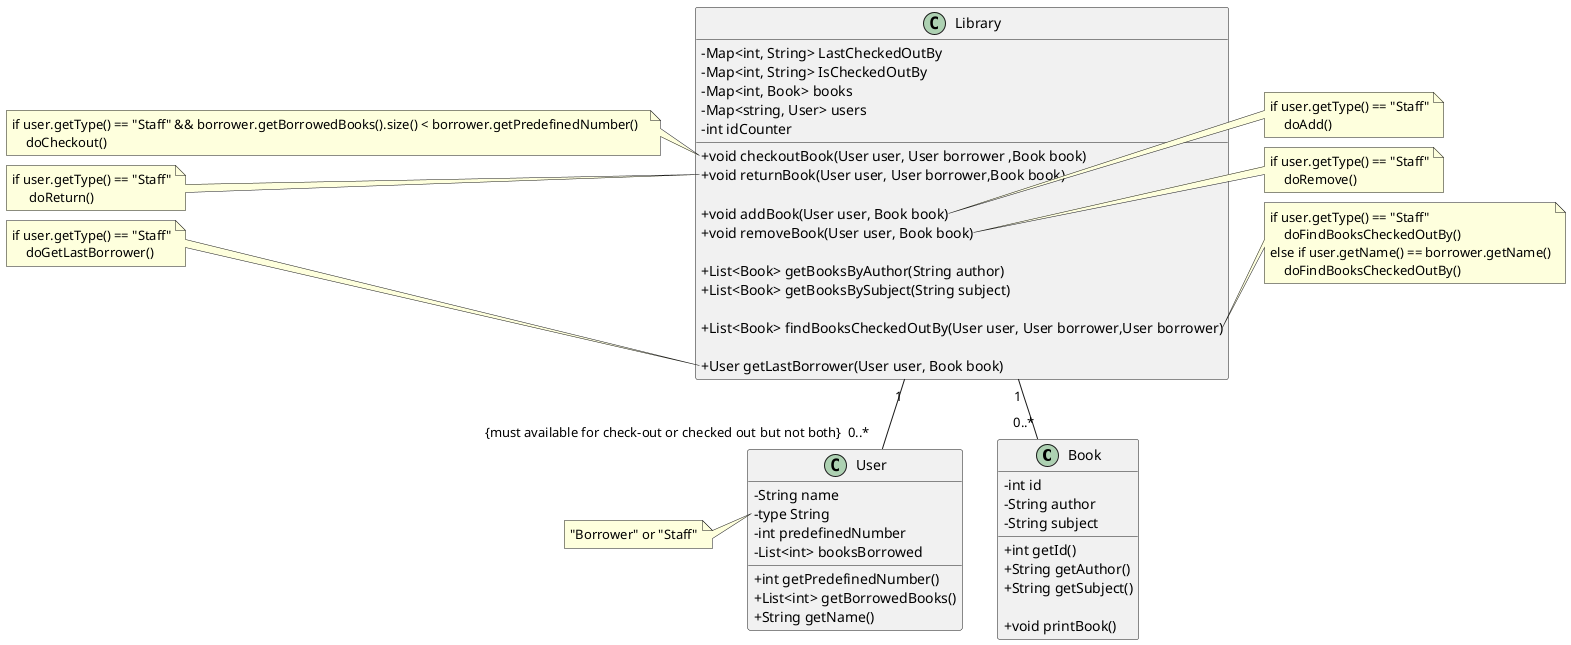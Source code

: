 @startuml
skinparam classAttributeIconSize 0

class Book{
    -int id
    -String author
    -String subject

    +int getId()
    +String getAuthor()
    +String getSubject()

    +void printBook()
}

class User{
    -String name
    -type String
    -int predefinedNumber
    -List<int> booksBorrowed
    +int getPredefinedNumber()
    +List<int> getBorrowedBooks()
    +String getName()
}
note left of User::type
    "Borrower" or "Staff"
end note


class Library{

    'store last borrower of a book'
    -Map<int, String> LastCheckedOutBy 
    -Map<int, String> IsCheckedOutBy
    -Map<int, Book> books
    -Map<string, User> users
    -int idCounter


    +void checkoutBook(User user, User borrower ,Book book)
    +void returnBook(User user, User borrower,Book book)

    +void addBook(User user, Book book)
    +void removeBook(User user, Book book)

    +List<Book> getBooksByAuthor(String author)
    +List<Book> getBooksBySubject(String subject)

    +List<Book> findBooksCheckedOutBy(User user, User borrower,User borrower)

    +User getLastBorrower(User user, Book book)

}

Library "1" -- "0..*" Book
Library "1" -- "{must available for check-out or checked out but not both}  0..*" User

note left of  Library::checkoutBook
    if user.getType() == "Staff" && borrower.getBorrowedBooks().size() < borrower.getPredefinedNumber()  
        doCheckout()
end note


note left of  Library::returnBook
   if user.getType() == "Staff"
        doReturn()
end note

note right of Library::addBook
    if user.getType() == "Staff"
        doAdd()
end note

note right of Library::removeBook
    if user.getType() == "Staff"
        doRemove()
end note

note right of Library::findBooksCheckedOutBy
    if user.getType() == "Staff"
        doFindBooksCheckedOutBy()
    else if user.getName() == borrower.getName()
        doFindBooksCheckedOutBy()
end note

note left of Library::getLastBorrower
    if user.getType() == "Staff"
        doGetLastBorrower()
end note


@enduml